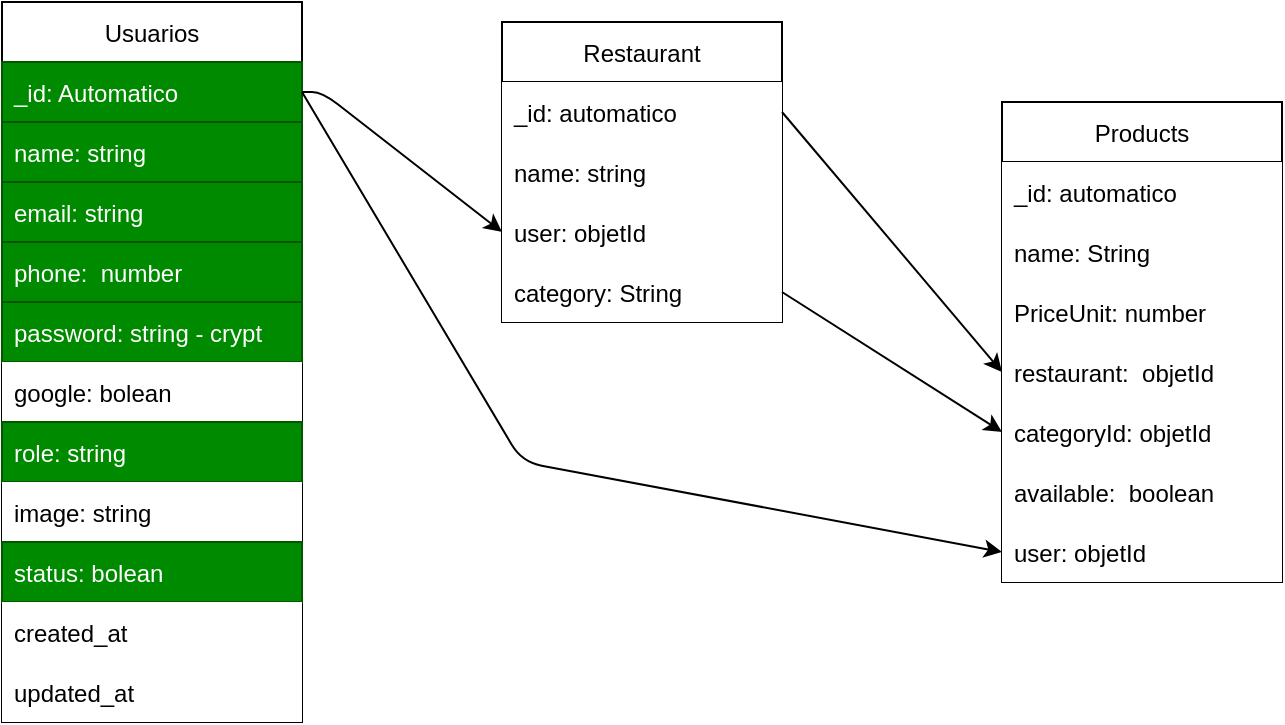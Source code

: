 <mxfile>
    <diagram id="Ufd1aauv5fdLKAUzq2JB" name="Page-1">
        <mxGraphModel dx="394" dy="396" grid="1" gridSize="10" guides="1" tooltips="1" connect="1" arrows="1" fold="1" page="1" pageScale="1" pageWidth="827" pageHeight="1169" math="0" shadow="0">
            <root>
                <mxCell id="0"/>
                <mxCell id="1" parent="0"/>
                <mxCell id="6" value="Usuarios" style="swimlane;fontStyle=0;childLayout=stackLayout;horizontal=1;startSize=30;horizontalStack=0;resizeParent=1;resizeParentMax=0;resizeLast=0;collapsible=1;marginBottom=0;fontColor=#000000;fillColor=#FFFFFF;gradientColor=none;" parent="1" vertex="1">
                    <mxGeometry x="10" width="150" height="360" as="geometry">
                        <mxRectangle x="20" y="20" width="80" height="30" as="alternateBounds"/>
                    </mxGeometry>
                </mxCell>
                <mxCell id="7" value="_id: Automatico" style="text;strokeColor=#005700;fillColor=#008a00;align=left;verticalAlign=middle;spacingLeft=4;spacingRight=4;overflow=hidden;points=[[0,0.5],[1,0.5]];portConstraint=eastwest;rotatable=0;fontColor=#ffffff;" parent="6" vertex="1">
                    <mxGeometry y="30" width="150" height="30" as="geometry"/>
                </mxCell>
                <mxCell id="8" value="name: string" style="text;strokeColor=#005700;fillColor=#008a00;align=left;verticalAlign=middle;spacingLeft=4;spacingRight=4;overflow=hidden;points=[[0,0.5],[1,0.5]];portConstraint=eastwest;rotatable=0;fontColor=#ffffff;" parent="6" vertex="1">
                    <mxGeometry y="60" width="150" height="30" as="geometry"/>
                </mxCell>
                <mxCell id="9" value="email: string" style="text;strokeColor=#005700;fillColor=#008a00;align=left;verticalAlign=middle;spacingLeft=4;spacingRight=4;overflow=hidden;points=[[0,0.5],[1,0.5]];portConstraint=eastwest;rotatable=0;fontColor=#ffffff;" parent="6" vertex="1">
                    <mxGeometry y="90" width="150" height="30" as="geometry"/>
                </mxCell>
                <mxCell id="10" value="phone:  number" style="text;strokeColor=#005700;fillColor=#008a00;align=left;verticalAlign=middle;spacingLeft=4;spacingRight=4;overflow=hidden;points=[[0,0.5],[1,0.5]];portConstraint=eastwest;rotatable=0;fontColor=#ffffff;" parent="6" vertex="1">
                    <mxGeometry y="120" width="150" height="30" as="geometry"/>
                </mxCell>
                <mxCell id="11" value="password: string - crypt" style="text;strokeColor=#005700;fillColor=#008a00;align=left;verticalAlign=middle;spacingLeft=4;spacingRight=4;overflow=hidden;points=[[0,0.5],[1,0.5]];portConstraint=eastwest;rotatable=0;fontColor=#ffffff;" parent="6" vertex="1">
                    <mxGeometry y="150" width="150" height="30" as="geometry"/>
                </mxCell>
                <mxCell id="13" value="google: bolean" style="text;strokeColor=none;fillColor=#FFFFFF;align=left;verticalAlign=middle;spacingLeft=4;spacingRight=4;overflow=hidden;points=[[0,0.5],[1,0.5]];portConstraint=eastwest;rotatable=0;fontColor=#000000;" parent="6" vertex="1">
                    <mxGeometry y="180" width="150" height="30" as="geometry"/>
                </mxCell>
                <mxCell id="12" value="role: string" style="text;strokeColor=#005700;fillColor=#008a00;align=left;verticalAlign=middle;spacingLeft=4;spacingRight=4;overflow=hidden;points=[[0,0.5],[1,0.5]];portConstraint=eastwest;rotatable=0;fontColor=#ffffff;" parent="6" vertex="1">
                    <mxGeometry y="210" width="150" height="30" as="geometry"/>
                </mxCell>
                <mxCell id="17" value="image: string" style="text;strokeColor=none;fillColor=#FFFFFF;align=left;verticalAlign=middle;spacingLeft=4;spacingRight=4;overflow=hidden;points=[[0,0.5],[1,0.5]];portConstraint=eastwest;rotatable=0;fontColor=#000000;" parent="6" vertex="1">
                    <mxGeometry y="240" width="150" height="30" as="geometry"/>
                </mxCell>
                <mxCell id="16" value="status: bolean" style="text;strokeColor=#005700;fillColor=#008a00;align=left;verticalAlign=middle;spacingLeft=4;spacingRight=4;overflow=hidden;points=[[0,0.5],[1,0.5]];portConstraint=eastwest;rotatable=0;fontColor=#ffffff;" parent="6" vertex="1">
                    <mxGeometry y="270" width="150" height="30" as="geometry"/>
                </mxCell>
                <mxCell id="15" value="created_at" style="text;strokeColor=none;fillColor=#FFFFFF;align=left;verticalAlign=middle;spacingLeft=4;spacingRight=4;overflow=hidden;points=[[0,0.5],[1,0.5]];portConstraint=eastwest;rotatable=0;fontColor=#000000;" parent="6" vertex="1">
                    <mxGeometry y="300" width="150" height="30" as="geometry"/>
                </mxCell>
                <mxCell id="14" value="updated_at " style="text;strokeColor=none;fillColor=#FFFFFF;align=left;verticalAlign=middle;spacingLeft=4;spacingRight=4;overflow=hidden;points=[[0,0.5],[1,0.5]];portConstraint=eastwest;rotatable=0;fontColor=#000000;" parent="6" vertex="1">
                    <mxGeometry y="330" width="150" height="30" as="geometry"/>
                </mxCell>
                <mxCell id="19" style="edgeStyle=none;html=1;exitX=1;exitY=0.5;exitDx=0;exitDy=0;fontColor=#000000;entryX=0;entryY=0.5;entryDx=0;entryDy=0;" parent="1" source="7" target="23" edge="1">
                    <mxGeometry relative="1" as="geometry">
                        <mxPoint x="180" y="45" as="targetPoint"/>
                        <Array as="points">
                            <mxPoint x="170" y="45"/>
                        </Array>
                    </mxGeometry>
                </mxCell>
                <mxCell id="20" value="Restaurant" style="swimlane;fontStyle=0;childLayout=stackLayout;horizontal=1;startSize=30;horizontalStack=0;resizeParent=1;resizeParentMax=0;resizeLast=0;collapsible=1;marginBottom=0;fontColor=#000000;fillColor=#FFFFFF;gradientColor=none;" parent="1" vertex="1">
                    <mxGeometry x="260" y="10" width="140" height="150" as="geometry"/>
                </mxCell>
                <mxCell id="21" value="_id: automatico" style="text;strokeColor=none;fillColor=#FFFFFF;align=left;verticalAlign=middle;spacingLeft=4;spacingRight=4;overflow=hidden;points=[[0,0.5],[1,0.5]];portConstraint=eastwest;rotatable=0;fontColor=#000000;" parent="20" vertex="1">
                    <mxGeometry y="30" width="140" height="30" as="geometry"/>
                </mxCell>
                <mxCell id="22" value="name: string" style="text;strokeColor=none;fillColor=#FFFFFF;align=left;verticalAlign=middle;spacingLeft=4;spacingRight=4;overflow=hidden;points=[[0,0.5],[1,0.5]];portConstraint=eastwest;rotatable=0;fontColor=#000000;" parent="20" vertex="1">
                    <mxGeometry y="60" width="140" height="30" as="geometry"/>
                </mxCell>
                <mxCell id="23" value="user: objetId" style="text;strokeColor=none;fillColor=#FFFFFF;align=left;verticalAlign=middle;spacingLeft=4;spacingRight=4;overflow=hidden;points=[[0,0.5],[1,0.5]];portConstraint=eastwest;rotatable=0;fontColor=#000000;" parent="20" vertex="1">
                    <mxGeometry y="90" width="140" height="30" as="geometry"/>
                </mxCell>
                <mxCell id="54" value="category: String  " style="text;strokeColor=none;fillColor=#FFFFFF;align=left;verticalAlign=middle;spacingLeft=4;spacingRight=4;overflow=hidden;points=[[0,0.5],[1,0.5]];portConstraint=eastwest;rotatable=0;fontColor=#000000;" parent="20" vertex="1">
                    <mxGeometry y="120" width="140" height="30" as="geometry"/>
                </mxCell>
                <mxCell id="24" value="Products" style="swimlane;fontStyle=0;childLayout=stackLayout;horizontal=1;startSize=30;horizontalStack=0;resizeParent=1;resizeParentMax=0;resizeLast=0;collapsible=1;marginBottom=0;fontColor=#000000;fillColor=#FFFFFF;gradientColor=none;" parent="1" vertex="1">
                    <mxGeometry x="510" y="50" width="140" height="240" as="geometry"/>
                </mxCell>
                <mxCell id="25" value="_id: automatico" style="text;strokeColor=none;fillColor=#FFFFFF;align=left;verticalAlign=middle;spacingLeft=4;spacingRight=4;overflow=hidden;points=[[0,0.5],[1,0.5]];portConstraint=eastwest;rotatable=0;fontColor=#000000;" parent="24" vertex="1">
                    <mxGeometry y="30" width="140" height="30" as="geometry"/>
                </mxCell>
                <mxCell id="26" value="name: String" style="text;strokeColor=none;fillColor=#FFFFFF;align=left;verticalAlign=middle;spacingLeft=4;spacingRight=4;overflow=hidden;points=[[0,0.5],[1,0.5]];portConstraint=eastwest;rotatable=0;fontColor=#000000;" parent="24" vertex="1">
                    <mxGeometry y="60" width="140" height="30" as="geometry"/>
                </mxCell>
                <mxCell id="27" value="PriceUnit: number" style="text;strokeColor=none;fillColor=#FFFFFF;align=left;verticalAlign=middle;spacingLeft=4;spacingRight=4;overflow=hidden;points=[[0,0.5],[1,0.5]];portConstraint=eastwest;rotatable=0;fontColor=#000000;" parent="24" vertex="1">
                    <mxGeometry y="90" width="140" height="30" as="geometry"/>
                </mxCell>
                <mxCell id="28" value="restaurant:  objetId" style="text;strokeColor=none;fillColor=#FFFFFF;align=left;verticalAlign=middle;spacingLeft=4;spacingRight=4;overflow=hidden;points=[[0,0.5],[1,0.5]];portConstraint=eastwest;rotatable=0;fontColor=#000000;" parent="24" vertex="1">
                    <mxGeometry y="120" width="140" height="30" as="geometry"/>
                </mxCell>
                <mxCell id="55" value="categoryId: objetId" style="text;strokeColor=none;fillColor=#FFFFFF;align=left;verticalAlign=middle;spacingLeft=4;spacingRight=4;overflow=hidden;points=[[0,0.5],[1,0.5]];portConstraint=eastwest;rotatable=0;fontColor=#000000;" parent="24" vertex="1">
                    <mxGeometry y="150" width="140" height="30" as="geometry"/>
                </mxCell>
                <mxCell id="29" value="available:  boolean" style="text;strokeColor=none;fillColor=#FFFFFF;align=left;verticalAlign=middle;spacingLeft=4;spacingRight=4;overflow=hidden;points=[[0,0.5],[1,0.5]];portConstraint=eastwest;rotatable=0;fontColor=#000000;" parent="24" vertex="1">
                    <mxGeometry y="180" width="140" height="30" as="geometry"/>
                </mxCell>
                <mxCell id="30" value="user: objetId" style="text;strokeColor=none;fillColor=#FFFFFF;align=left;verticalAlign=middle;spacingLeft=4;spacingRight=4;overflow=hidden;points=[[0,0.5],[1,0.5]];portConstraint=eastwest;rotatable=0;fontColor=#000000;" parent="24" vertex="1">
                    <mxGeometry y="210" width="140" height="30" as="geometry"/>
                </mxCell>
                <mxCell id="31" style="edgeStyle=none;html=1;exitX=1;exitY=0.5;exitDx=0;exitDy=0;entryX=0;entryY=0.5;entryDx=0;entryDy=0;fontColor=#000000;" parent="1" source="7" target="30" edge="1">
                    <mxGeometry relative="1" as="geometry">
                        <Array as="points">
                            <mxPoint x="270" y="230"/>
                        </Array>
                    </mxGeometry>
                </mxCell>
                <mxCell id="34" style="edgeStyle=none;html=1;exitX=1;exitY=0.5;exitDx=0;exitDy=0;fontColor=#000000;entryX=0;entryY=0.5;entryDx=0;entryDy=0;" parent="1" source="21" target="28" edge="1">
                    <mxGeometry relative="1" as="geometry">
                        <mxPoint x="440" y="55" as="targetPoint"/>
                    </mxGeometry>
                </mxCell>
                <mxCell id="56" style="edgeStyle=none;html=1;exitX=1;exitY=0.5;exitDx=0;exitDy=0;entryX=0;entryY=0.5;entryDx=0;entryDy=0;fontColor=#000000;" parent="1" source="54" target="55" edge="1">
                    <mxGeometry relative="1" as="geometry"/>
                </mxCell>
            </root>
        </mxGraphModel>
    </diagram>
</mxfile>